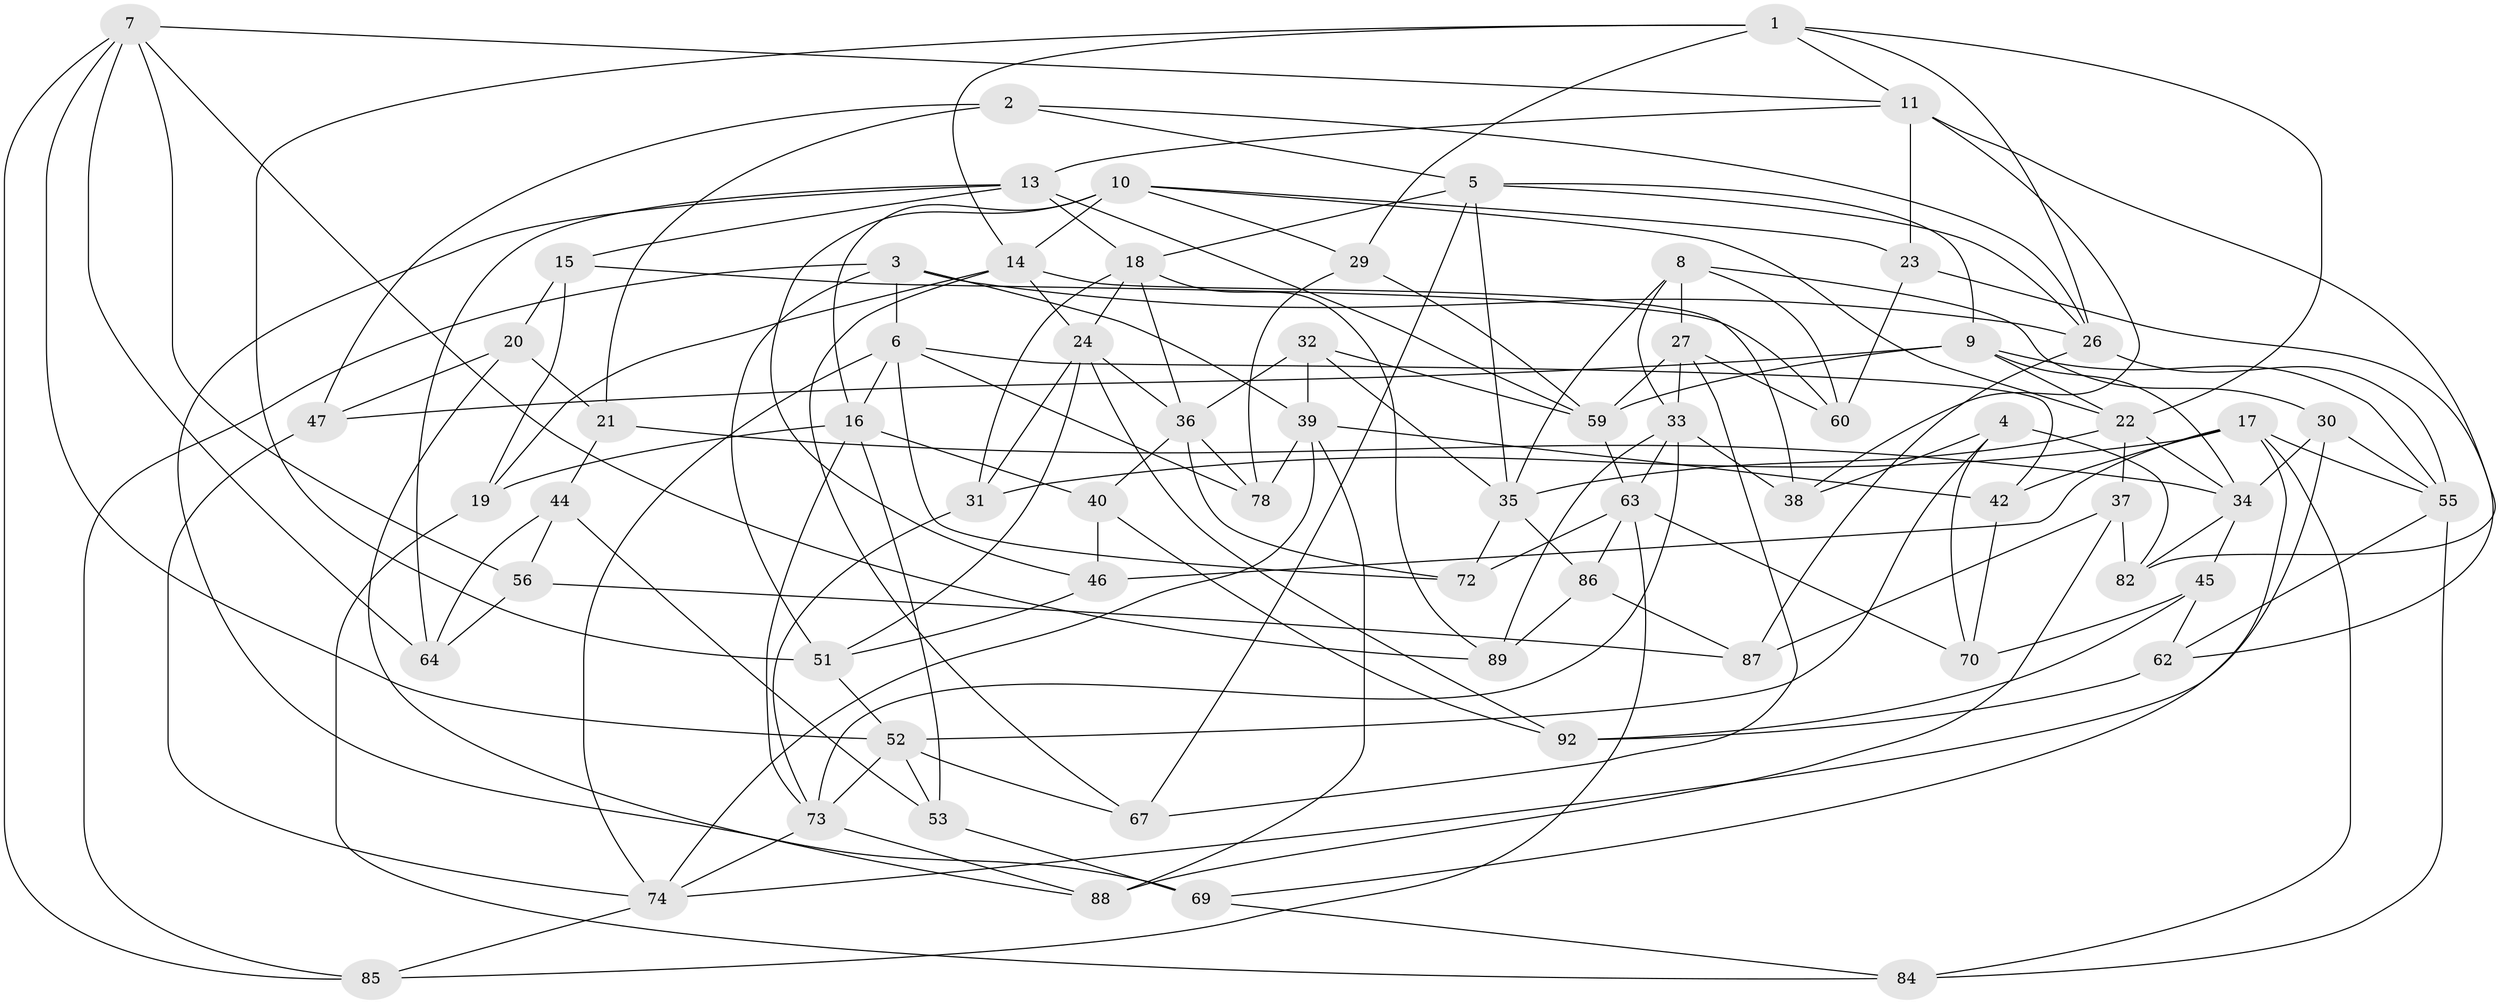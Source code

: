 // original degree distribution, {4: 1.0}
// Generated by graph-tools (version 1.1) at 2025/11/02/27/25 16:11:44]
// undirected, 67 vertices, 162 edges
graph export_dot {
graph [start="1"]
  node [color=gray90,style=filled];
  1 [super="+90"];
  2;
  3 [super="+77"];
  4;
  5 [super="+66"];
  6 [super="+71"];
  7 [super="+81"];
  8 [super="+58"];
  9 [super="+49"];
  10 [super="+50"];
  11 [super="+12"];
  13 [super="+65"];
  14 [super="+79"];
  15;
  16 [super="+43"];
  17 [super="+75"];
  18 [super="+25"];
  19;
  20;
  21;
  22 [super="+61"];
  23;
  24 [super="+28"];
  26 [super="+94"];
  27 [super="+76"];
  29;
  30;
  31;
  32;
  33 [super="+54"];
  34 [super="+48"];
  35 [super="+57"];
  36 [super="+91"];
  37;
  38;
  39 [super="+41"];
  40;
  42;
  44;
  45;
  46;
  47;
  51 [super="+97"];
  52 [super="+68"];
  53;
  55 [super="+83"];
  56;
  59 [super="+93"];
  60;
  62;
  63 [super="+80"];
  64;
  67;
  69;
  70;
  72;
  73 [super="+95"];
  74 [super="+96"];
  78;
  82;
  84;
  85;
  86;
  87;
  88;
  89;
  92;
  1 -- 51;
  1 -- 29;
  1 -- 22;
  1 -- 26;
  1 -- 11;
  1 -- 14;
  2 -- 21;
  2 -- 47;
  2 -- 5;
  2 -- 26;
  3 -- 6;
  3 -- 51 [weight=2];
  3 -- 85;
  3 -- 39;
  3 -- 26;
  4 -- 82;
  4 -- 70;
  4 -- 52;
  4 -- 38;
  5 -- 26;
  5 -- 35;
  5 -- 9;
  5 -- 67;
  5 -- 18;
  6 -- 72;
  6 -- 74;
  6 -- 16;
  6 -- 78;
  6 -- 42;
  7 -- 89;
  7 -- 64;
  7 -- 11;
  7 -- 56;
  7 -- 85;
  7 -- 52;
  8 -- 60;
  8 -- 35;
  8 -- 30;
  8 -- 33;
  8 -- 27 [weight=2];
  9 -- 22;
  9 -- 47;
  9 -- 34;
  9 -- 59;
  9 -- 55;
  10 -- 23;
  10 -- 14;
  10 -- 22;
  10 -- 16;
  10 -- 29;
  10 -- 46;
  11 -- 13;
  11 -- 82;
  11 -- 38;
  11 -- 23;
  13 -- 15;
  13 -- 64;
  13 -- 59;
  13 -- 69;
  13 -- 18;
  14 -- 19;
  14 -- 24;
  14 -- 38;
  14 -- 67;
  15 -- 19;
  15 -- 20;
  15 -- 60;
  16 -- 40;
  16 -- 19;
  16 -- 53;
  16 -- 73;
  17 -- 84;
  17 -- 31;
  17 -- 42;
  17 -- 69;
  17 -- 46;
  17 -- 55;
  18 -- 89;
  18 -- 24;
  18 -- 36;
  18 -- 31;
  19 -- 84;
  20 -- 88;
  20 -- 21;
  20 -- 47;
  21 -- 44;
  21 -- 34;
  22 -- 34;
  22 -- 37;
  22 -- 35;
  23 -- 62;
  23 -- 60;
  24 -- 31;
  24 -- 36;
  24 -- 92;
  24 -- 51;
  26 -- 87;
  26 -- 55;
  27 -- 33;
  27 -- 60;
  27 -- 59;
  27 -- 67;
  29 -- 78;
  29 -- 59;
  30 -- 74;
  30 -- 34;
  30 -- 55;
  31 -- 73;
  32 -- 39;
  32 -- 36;
  32 -- 35;
  32 -- 59;
  33 -- 89;
  33 -- 38;
  33 -- 73;
  33 -- 63;
  34 -- 45;
  34 -- 82;
  35 -- 72;
  35 -- 86;
  36 -- 72;
  36 -- 40;
  36 -- 78;
  37 -- 87;
  37 -- 82;
  37 -- 88;
  39 -- 78;
  39 -- 74;
  39 -- 88;
  39 -- 42;
  40 -- 46;
  40 -- 92;
  42 -- 70;
  44 -- 56;
  44 -- 64;
  44 -- 53;
  45 -- 92;
  45 -- 62;
  45 -- 70;
  46 -- 51;
  47 -- 74;
  51 -- 52;
  52 -- 73;
  52 -- 67;
  52 -- 53;
  53 -- 69;
  55 -- 62;
  55 -- 84;
  56 -- 64;
  56 -- 87;
  59 -- 63;
  62 -- 92;
  63 -- 85;
  63 -- 70;
  63 -- 86;
  63 -- 72;
  69 -- 84;
  73 -- 74;
  73 -- 88;
  74 -- 85;
  86 -- 87;
  86 -- 89;
}
